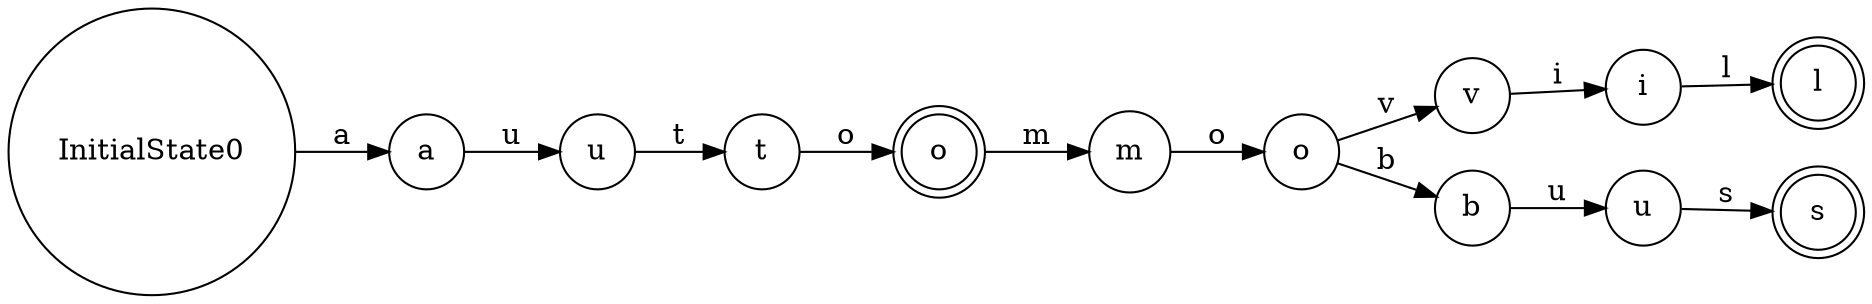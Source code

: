digraph { 
	 rankdir = "LR"; 
	 node [shape=circle] InitialState0;
	 node [shape=circle] a0 [label ="a"];
	 InitialState0 -> a0[label="a"];
	 node [shape=circle] u0 [label ="u"];
	 a0 -> u0[label="u"];
	 node [shape=circle] t0 [label ="t"];
	 u0 -> t0[label="t"];
	 node [shape= doublecircle] o0 [label ="o"];
	 t0 -> o0[label="o"];
	 node [shape=circle] m0 [label ="m"];
	 o0 -> m0[label="m"];
	 node [shape=circle] o1 [label ="o"];
	 m0 -> o1[label="o"];
	 node [shape=circle] v0 [label ="v"];
	 o1 -> v0[label="v"];
	 node [shape=circle] i0 [label ="i"];
	 v0 -> i0[label="i"];
	 node [shape= doublecircle] l0 [label ="l"];
	 i0 -> l0[label="l"];
	 node [shape=circle] b0 [label ="b"];
	 o1 -> b0[label="b"];
	 node [shape=circle] u1 [label ="u"];
	 b0 -> u1[label="u"];
	 node [shape= doublecircle] s0 [label ="s"];
	 u1 -> s0[label="s"];
}